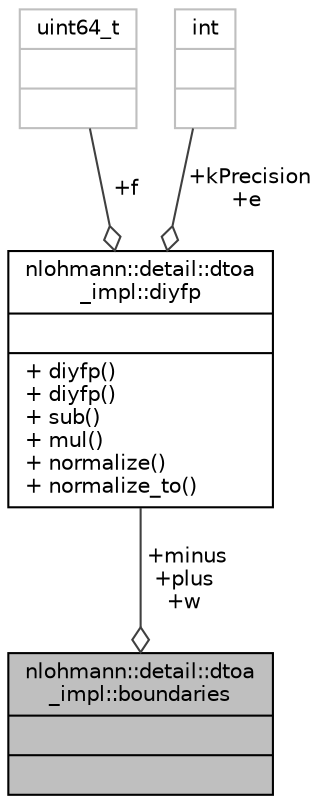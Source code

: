digraph "nlohmann::detail::dtoa_impl::boundaries"
{
 // INTERACTIVE_SVG=YES
  bgcolor="transparent";
  edge [fontname="Helvetica",fontsize="10",labelfontname="Helvetica",labelfontsize="10"];
  node [fontname="Helvetica",fontsize="10",shape=record];
  Node1 [label="{nlohmann::detail::dtoa\l_impl::boundaries\n||}",height=0.2,width=0.4,color="black", fillcolor="grey75", style="filled", fontcolor="black"];
  Node2 -> Node1 [color="grey25",fontsize="10",style="solid",label=" +minus\n+plus\n+w" ,arrowhead="odiamond",fontname="Helvetica"];
  Node2 [label="{nlohmann::detail::dtoa\l_impl::diyfp\n||+ diyfp()\l+ diyfp()\l+ sub()\l+ mul()\l+ normalize()\l+ normalize_to()\l}",height=0.2,width=0.4,color="black",URL="$d4/d54/structnlohmann_1_1detail_1_1dtoa__impl_1_1diyfp.html"];
  Node3 -> Node2 [color="grey25",fontsize="10",style="solid",label=" +f" ,arrowhead="odiamond",fontname="Helvetica"];
  Node3 [label="{uint64_t\n||}",height=0.2,width=0.4,color="grey75"];
  Node4 -> Node2 [color="grey25",fontsize="10",style="solid",label=" +kPrecision\n+e" ,arrowhead="odiamond",fontname="Helvetica"];
  Node4 [label="{int\n||}",height=0.2,width=0.4,color="grey75"];
}
